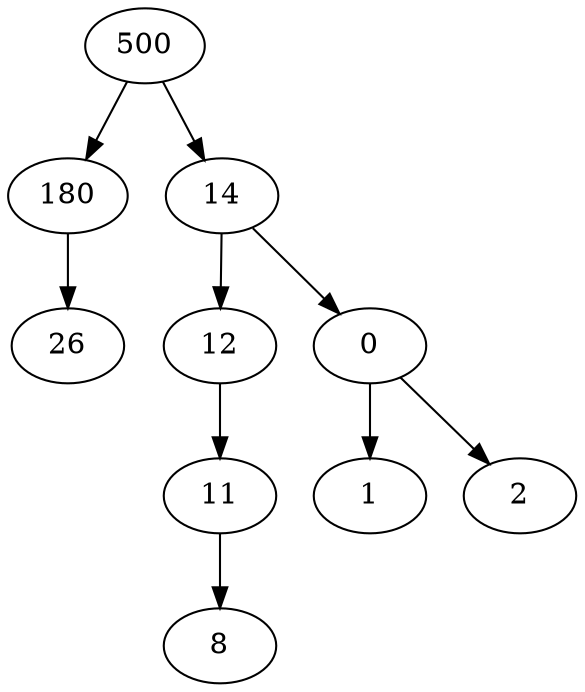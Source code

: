 digraph { 500 -> 180;
500 -> 14;
180 -> 26;
14 -> 12;
14 -> 0;
12 -> 11;
0 -> 1;
0 -> 2;
11 -> 8;
}